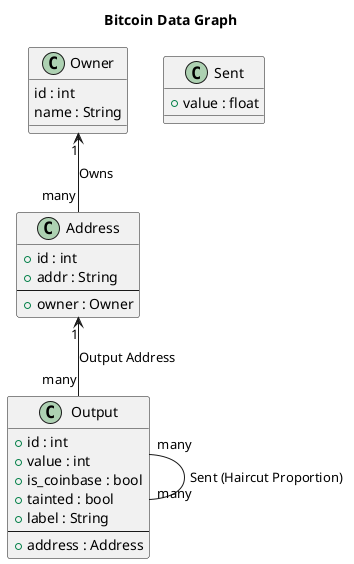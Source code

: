 @startuml
title Bitcoin Data Graph

class Owner {
    id : int
    name : String
}

class Address {
    + id : int
    + addr : String
    ---
    + owner : Owner
}

class Sent {
    + value : float
}

class Output {
    + id : int
    + value : int
    + is_coinbase : bool
    + tainted : bool
    + label : String
    ---
    + address : Address
}

Owner "1" <-- "many" Address : Owns
Address "1" <-- "many" Output : Output Address
Output "many" -- "many" Output : Sent (Haircut Proportion)

@enduml
